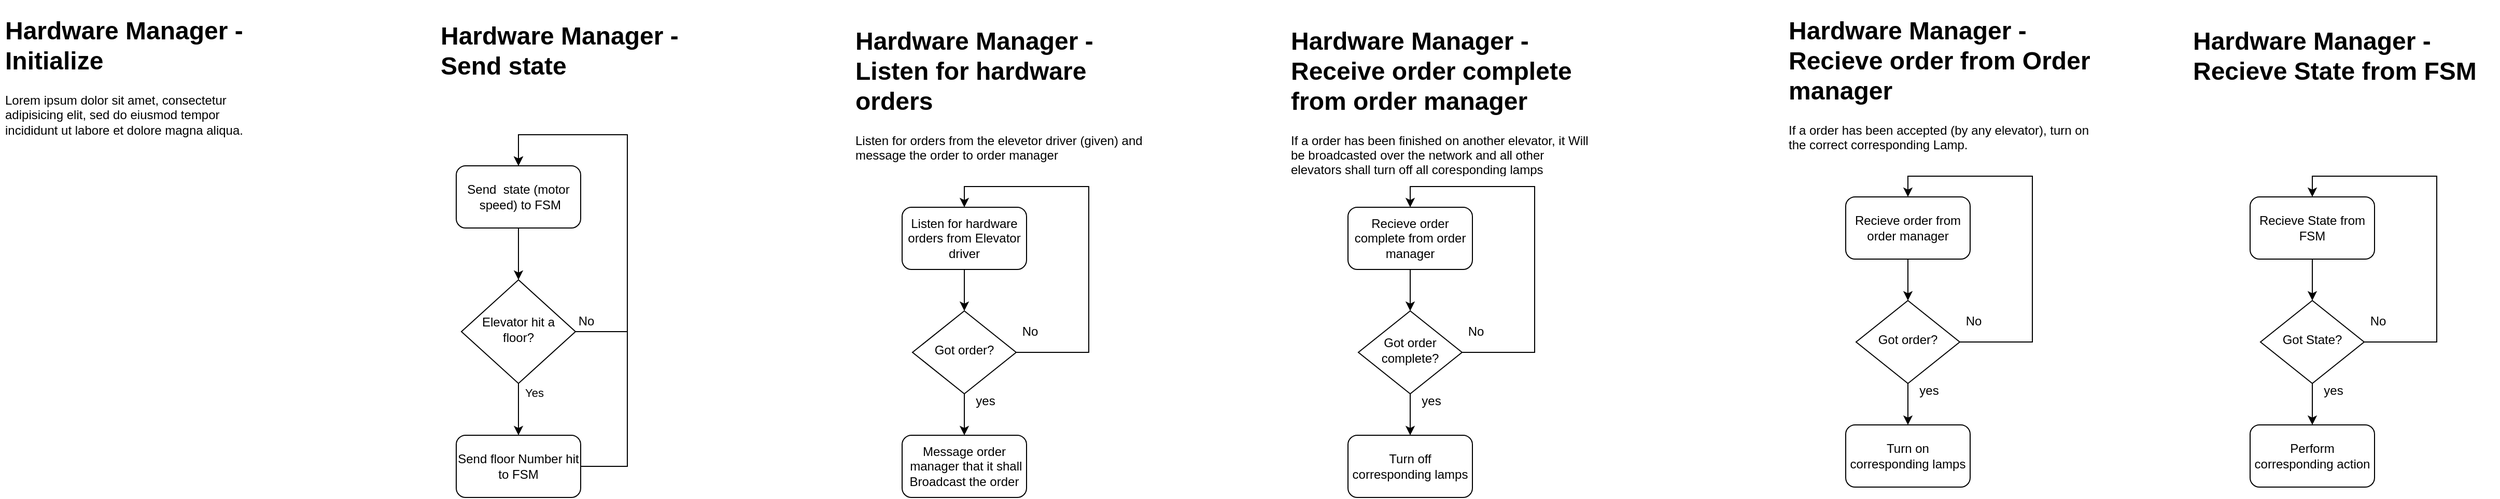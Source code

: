 <mxfile version="12.6.7" type="device"><diagram id="C5RBs43oDa-KdzZeNtuy" name="Page-1"><mxGraphModel dx="1351" dy="807" grid="1" gridSize="10" guides="1" tooltips="1" connect="1" arrows="1" fold="1" page="1" pageScale="1" pageWidth="827" pageHeight="1169" math="0" shadow="0"><root><mxCell id="WIyWlLk6GJQsqaUBKTNV-0"/><mxCell id="WIyWlLk6GJQsqaUBKTNV-1" parent="WIyWlLk6GJQsqaUBKTNV-0"/><mxCell id="76rt-XCjgY6OG5Y0MCDR-4" value="" style="edgeStyle=orthogonalEdgeStyle;rounded=0;orthogonalLoop=1;jettySize=auto;html=1;" edge="1" parent="WIyWlLk6GJQsqaUBKTNV-1" source="WIyWlLk6GJQsqaUBKTNV-3" target="WIyWlLk6GJQsqaUBKTNV-6"><mxGeometry relative="1" as="geometry"/></mxCell><mxCell id="WIyWlLk6GJQsqaUBKTNV-3" value="Listen for hardware orders from Elevator driver" style="rounded=1;whiteSpace=wrap;html=1;fontSize=12;glass=0;strokeWidth=1;shadow=0;" parent="WIyWlLk6GJQsqaUBKTNV-1" vertex="1"><mxGeometry x="910" y="200" width="120" height="60" as="geometry"/></mxCell><mxCell id="76rt-XCjgY6OG5Y0MCDR-6" value="" style="edgeStyle=orthogonalEdgeStyle;rounded=0;orthogonalLoop=1;jettySize=auto;html=1;" edge="1" parent="WIyWlLk6GJQsqaUBKTNV-1" source="WIyWlLk6GJQsqaUBKTNV-6" target="76rt-XCjgY6OG5Y0MCDR-5"><mxGeometry relative="1" as="geometry"/></mxCell><mxCell id="76rt-XCjgY6OG5Y0MCDR-9" value="yes" style="text;html=1;align=center;verticalAlign=middle;resizable=0;points=[];labelBackgroundColor=#ffffff;" vertex="1" connectable="0" parent="76rt-XCjgY6OG5Y0MCDR-6"><mxGeometry x="-0.655" relative="1" as="geometry"><mxPoint x="20" as="offset"/></mxGeometry></mxCell><mxCell id="76rt-XCjgY6OG5Y0MCDR-7" style="edgeStyle=orthogonalEdgeStyle;rounded=0;orthogonalLoop=1;jettySize=auto;html=1;entryX=0.5;entryY=0;entryDx=0;entryDy=0;" edge="1" parent="WIyWlLk6GJQsqaUBKTNV-1" source="WIyWlLk6GJQsqaUBKTNV-6" target="WIyWlLk6GJQsqaUBKTNV-3"><mxGeometry relative="1" as="geometry"><Array as="points"><mxPoint x="1090" y="340"/><mxPoint x="1090" y="180"/><mxPoint x="970" y="180"/></Array></mxGeometry></mxCell><mxCell id="76rt-XCjgY6OG5Y0MCDR-8" value="No" style="text;html=1;align=center;verticalAlign=middle;resizable=0;points=[];labelBackgroundColor=#ffffff;" vertex="1" connectable="0" parent="76rt-XCjgY6OG5Y0MCDR-7"><mxGeometry x="-0.926" relative="1" as="geometry"><mxPoint x="-0.7" y="-20" as="offset"/></mxGeometry></mxCell><mxCell id="WIyWlLk6GJQsqaUBKTNV-6" value="Got order?" style="rhombus;whiteSpace=wrap;html=1;shadow=0;fontFamily=Helvetica;fontSize=12;align=center;strokeWidth=1;spacing=6;spacingTop=-4;" parent="WIyWlLk6GJQsqaUBKTNV-1" vertex="1"><mxGeometry x="920" y="300" width="100" height="80" as="geometry"/></mxCell><mxCell id="76rt-XCjgY6OG5Y0MCDR-0" value="&lt;h1&gt;Hardware Manager - Initialize&lt;/h1&gt;&lt;p&gt;Lorem ipsum dolor sit amet, consectetur adipisicing elit, sed do eiusmod tempor incididunt ut labore et dolore magna aliqua.&lt;/p&gt;" style="text;html=1;strokeColor=none;fillColor=none;spacing=5;spacingTop=-20;whiteSpace=wrap;overflow=hidden;rounded=0;" vertex="1" parent="WIyWlLk6GJQsqaUBKTNV-1"><mxGeometry x="40" y="10" width="260" height="140" as="geometry"/></mxCell><mxCell id="76rt-XCjgY6OG5Y0MCDR-3" value="&lt;h1&gt;Hardware Manager - Listen for hardware orders&lt;/h1&gt;&lt;p&gt;Listen for orders from the elevetor driver (given) and message the order to order manager&lt;/p&gt;" style="text;html=1;strokeColor=none;fillColor=none;spacing=5;spacingTop=-20;whiteSpace=wrap;overflow=hidden;rounded=0;" vertex="1" parent="WIyWlLk6GJQsqaUBKTNV-1"><mxGeometry x="860" y="20" width="290" height="140" as="geometry"/></mxCell><mxCell id="76rt-XCjgY6OG5Y0MCDR-5" value="Message order &amp;nbsp;manager that it shall Broadcast the order" style="rounded=1;whiteSpace=wrap;html=1;fontSize=12;glass=0;strokeWidth=1;shadow=0;" vertex="1" parent="WIyWlLk6GJQsqaUBKTNV-1"><mxGeometry x="910" y="420" width="120" height="60" as="geometry"/></mxCell><mxCell id="76rt-XCjgY6OG5Y0MCDR-10" value="&lt;h1&gt;Hardware Manager - Receive order complete from order manager&lt;/h1&gt;&lt;p&gt;If a order has been finished on another elevator, it Will be broadcasted over the network and all other elevators shall turn off all coresponding lamps&lt;/p&gt;" style="text;html=1;strokeColor=none;fillColor=none;spacing=5;spacingTop=-20;whiteSpace=wrap;overflow=hidden;rounded=0;" vertex="1" parent="WIyWlLk6GJQsqaUBKTNV-1"><mxGeometry x="1280" y="20" width="300" height="150" as="geometry"/></mxCell><mxCell id="76rt-XCjgY6OG5Y0MCDR-12" value="" style="edgeStyle=orthogonalEdgeStyle;rounded=0;orthogonalLoop=1;jettySize=auto;html=1;" edge="1" parent="WIyWlLk6GJQsqaUBKTNV-1" source="76rt-XCjgY6OG5Y0MCDR-13" target="76rt-XCjgY6OG5Y0MCDR-18"><mxGeometry relative="1" as="geometry"/></mxCell><mxCell id="76rt-XCjgY6OG5Y0MCDR-13" value="Recieve order complete from order manager" style="rounded=1;whiteSpace=wrap;html=1;fontSize=12;glass=0;strokeWidth=1;shadow=0;" vertex="1" parent="WIyWlLk6GJQsqaUBKTNV-1"><mxGeometry x="1340" y="200" width="120" height="60" as="geometry"/></mxCell><mxCell id="76rt-XCjgY6OG5Y0MCDR-14" value="" style="edgeStyle=orthogonalEdgeStyle;rounded=0;orthogonalLoop=1;jettySize=auto;html=1;" edge="1" parent="WIyWlLk6GJQsqaUBKTNV-1" source="76rt-XCjgY6OG5Y0MCDR-18" target="76rt-XCjgY6OG5Y0MCDR-19"><mxGeometry relative="1" as="geometry"/></mxCell><mxCell id="76rt-XCjgY6OG5Y0MCDR-15" value="yes" style="text;html=1;align=center;verticalAlign=middle;resizable=0;points=[];labelBackgroundColor=#ffffff;" vertex="1" connectable="0" parent="76rt-XCjgY6OG5Y0MCDR-14"><mxGeometry x="-0.655" relative="1" as="geometry"><mxPoint x="20" as="offset"/></mxGeometry></mxCell><mxCell id="76rt-XCjgY6OG5Y0MCDR-16" style="edgeStyle=orthogonalEdgeStyle;rounded=0;orthogonalLoop=1;jettySize=auto;html=1;entryX=0.5;entryY=0;entryDx=0;entryDy=0;" edge="1" parent="WIyWlLk6GJQsqaUBKTNV-1" source="76rt-XCjgY6OG5Y0MCDR-18" target="76rt-XCjgY6OG5Y0MCDR-13"><mxGeometry relative="1" as="geometry"><Array as="points"><mxPoint x="1520" y="340"/><mxPoint x="1520" y="180"/><mxPoint x="1400" y="180"/></Array></mxGeometry></mxCell><mxCell id="76rt-XCjgY6OG5Y0MCDR-17" value="No" style="text;html=1;align=center;verticalAlign=middle;resizable=0;points=[];labelBackgroundColor=#ffffff;" vertex="1" connectable="0" parent="76rt-XCjgY6OG5Y0MCDR-16"><mxGeometry x="-0.926" relative="1" as="geometry"><mxPoint x="-0.7" y="-20" as="offset"/></mxGeometry></mxCell><mxCell id="76rt-XCjgY6OG5Y0MCDR-18" value="Got order complete?" style="rhombus;whiteSpace=wrap;html=1;shadow=0;fontFamily=Helvetica;fontSize=12;align=center;strokeWidth=1;spacing=6;spacingTop=-4;" vertex="1" parent="WIyWlLk6GJQsqaUBKTNV-1"><mxGeometry x="1350" y="300" width="100" height="80" as="geometry"/></mxCell><mxCell id="76rt-XCjgY6OG5Y0MCDR-19" value="Turn off corresponding lamps" style="rounded=1;whiteSpace=wrap;html=1;fontSize=12;glass=0;strokeWidth=1;shadow=0;" vertex="1" parent="WIyWlLk6GJQsqaUBKTNV-1"><mxGeometry x="1340" y="420" width="120" height="60" as="geometry"/></mxCell><mxCell id="76rt-XCjgY6OG5Y0MCDR-20" value="&lt;h1&gt;Hardware Manager - Recieve order from Order manager&lt;/h1&gt;&lt;div&gt;If a order has been accepted (by any elevator), turn on the correct corresponding Lamp.&lt;/div&gt;" style="text;html=1;strokeColor=none;fillColor=none;spacing=5;spacingTop=-20;whiteSpace=wrap;overflow=hidden;rounded=0;" vertex="1" parent="WIyWlLk6GJQsqaUBKTNV-1"><mxGeometry x="1760" y="10" width="300" height="150" as="geometry"/></mxCell><mxCell id="76rt-XCjgY6OG5Y0MCDR-21" value="" style="edgeStyle=orthogonalEdgeStyle;rounded=0;orthogonalLoop=1;jettySize=auto;html=1;" edge="1" parent="WIyWlLk6GJQsqaUBKTNV-1" source="76rt-XCjgY6OG5Y0MCDR-22" target="76rt-XCjgY6OG5Y0MCDR-27"><mxGeometry relative="1" as="geometry"/></mxCell><mxCell id="76rt-XCjgY6OG5Y0MCDR-22" value="Recieve order from order manager" style="rounded=1;whiteSpace=wrap;html=1;fontSize=12;glass=0;strokeWidth=1;shadow=0;" vertex="1" parent="WIyWlLk6GJQsqaUBKTNV-1"><mxGeometry x="1820" y="190" width="120" height="60" as="geometry"/></mxCell><mxCell id="76rt-XCjgY6OG5Y0MCDR-23" value="" style="edgeStyle=orthogonalEdgeStyle;rounded=0;orthogonalLoop=1;jettySize=auto;html=1;" edge="1" parent="WIyWlLk6GJQsqaUBKTNV-1" source="76rt-XCjgY6OG5Y0MCDR-27" target="76rt-XCjgY6OG5Y0MCDR-28"><mxGeometry relative="1" as="geometry"/></mxCell><mxCell id="76rt-XCjgY6OG5Y0MCDR-24" value="yes" style="text;html=1;align=center;verticalAlign=middle;resizable=0;points=[];labelBackgroundColor=#ffffff;" vertex="1" connectable="0" parent="76rt-XCjgY6OG5Y0MCDR-23"><mxGeometry x="-0.655" relative="1" as="geometry"><mxPoint x="20" as="offset"/></mxGeometry></mxCell><mxCell id="76rt-XCjgY6OG5Y0MCDR-25" style="edgeStyle=orthogonalEdgeStyle;rounded=0;orthogonalLoop=1;jettySize=auto;html=1;entryX=0.5;entryY=0;entryDx=0;entryDy=0;" edge="1" parent="WIyWlLk6GJQsqaUBKTNV-1" source="76rt-XCjgY6OG5Y0MCDR-27" target="76rt-XCjgY6OG5Y0MCDR-22"><mxGeometry relative="1" as="geometry"><Array as="points"><mxPoint x="2000" y="330"/><mxPoint x="2000" y="170"/><mxPoint x="1880" y="170"/></Array></mxGeometry></mxCell><mxCell id="76rt-XCjgY6OG5Y0MCDR-26" value="No" style="text;html=1;align=center;verticalAlign=middle;resizable=0;points=[];labelBackgroundColor=#ffffff;" vertex="1" connectable="0" parent="76rt-XCjgY6OG5Y0MCDR-25"><mxGeometry x="-0.926" relative="1" as="geometry"><mxPoint x="-0.7" y="-20" as="offset"/></mxGeometry></mxCell><mxCell id="76rt-XCjgY6OG5Y0MCDR-27" value="Got order?" style="rhombus;whiteSpace=wrap;html=1;shadow=0;fontFamily=Helvetica;fontSize=12;align=center;strokeWidth=1;spacing=6;spacingTop=-4;" vertex="1" parent="WIyWlLk6GJQsqaUBKTNV-1"><mxGeometry x="1830" y="290" width="100" height="80" as="geometry"/></mxCell><mxCell id="76rt-XCjgY6OG5Y0MCDR-28" value="Turn on corresponding lamps" style="rounded=1;whiteSpace=wrap;html=1;fontSize=12;glass=0;strokeWidth=1;shadow=0;" vertex="1" parent="WIyWlLk6GJQsqaUBKTNV-1"><mxGeometry x="1820" y="410" width="120" height="60" as="geometry"/></mxCell><mxCell id="76rt-XCjgY6OG5Y0MCDR-29" value="&lt;h1&gt;Hardware Manager - Send state&lt;/h1&gt;&lt;h1&gt;&lt;br&gt;&lt;/h1&gt;" style="text;html=1;strokeColor=none;fillColor=none;spacing=5;spacingTop=-20;whiteSpace=wrap;overflow=hidden;rounded=0;" vertex="1" parent="WIyWlLk6GJQsqaUBKTNV-1"><mxGeometry x="460" y="15" width="290" height="140" as="geometry"/></mxCell><mxCell id="76rt-XCjgY6OG5Y0MCDR-43" value="" style="edgeStyle=orthogonalEdgeStyle;rounded=0;orthogonalLoop=1;jettySize=auto;html=1;" edge="1" parent="WIyWlLk6GJQsqaUBKTNV-1" source="76rt-XCjgY6OG5Y0MCDR-30" target="76rt-XCjgY6OG5Y0MCDR-39"><mxGeometry relative="1" as="geometry"/></mxCell><mxCell id="76rt-XCjgY6OG5Y0MCDR-30" value="Send &amp;nbsp;state (motor &amp;nbsp;speed) to FSM" style="rounded=1;whiteSpace=wrap;html=1;fontSize=12;glass=0;strokeWidth=1;shadow=0;" vertex="1" parent="WIyWlLk6GJQsqaUBKTNV-1"><mxGeometry x="480" y="160" width="120" height="60" as="geometry"/></mxCell><mxCell id="76rt-XCjgY6OG5Y0MCDR-44" style="edgeStyle=orthogonalEdgeStyle;rounded=0;orthogonalLoop=1;jettySize=auto;html=1;entryX=0.5;entryY=0;entryDx=0;entryDy=0;" edge="1" parent="WIyWlLk6GJQsqaUBKTNV-1" source="76rt-XCjgY6OG5Y0MCDR-39" target="76rt-XCjgY6OG5Y0MCDR-30"><mxGeometry relative="1" as="geometry"><Array as="points"><mxPoint x="645" y="320"/><mxPoint x="645" y="130"/><mxPoint x="540" y="130"/></Array></mxGeometry></mxCell><mxCell id="76rt-XCjgY6OG5Y0MCDR-48" value="No" style="text;html=1;align=center;verticalAlign=middle;resizable=0;points=[];labelBackgroundColor=#ffffff;" vertex="1" connectable="0" parent="76rt-XCjgY6OG5Y0MCDR-44"><mxGeometry x="-0.893" y="-5" relative="1" as="geometry"><mxPoint x="-9.94" y="-15.06" as="offset"/></mxGeometry></mxCell><mxCell id="76rt-XCjgY6OG5Y0MCDR-46" value="Yes" style="edgeStyle=orthogonalEdgeStyle;rounded=0;orthogonalLoop=1;jettySize=auto;html=1;" edge="1" parent="WIyWlLk6GJQsqaUBKTNV-1" source="76rt-XCjgY6OG5Y0MCDR-39" target="76rt-XCjgY6OG5Y0MCDR-45"><mxGeometry x="-0.6" y="15" relative="1" as="geometry"><mxPoint y="-1" as="offset"/></mxGeometry></mxCell><mxCell id="76rt-XCjgY6OG5Y0MCDR-39" value="Elevator hit a floor?" style="rhombus;whiteSpace=wrap;html=1;shadow=0;fontFamily=Helvetica;fontSize=12;align=center;strokeWidth=1;spacing=6;spacingTop=-4;" vertex="1" parent="WIyWlLk6GJQsqaUBKTNV-1"><mxGeometry x="485" y="270" width="110" height="100" as="geometry"/></mxCell><mxCell id="76rt-XCjgY6OG5Y0MCDR-47" style="edgeStyle=orthogonalEdgeStyle;rounded=0;orthogonalLoop=1;jettySize=auto;html=1;entryX=0.5;entryY=0;entryDx=0;entryDy=0;" edge="1" parent="WIyWlLk6GJQsqaUBKTNV-1" source="76rt-XCjgY6OG5Y0MCDR-45" target="76rt-XCjgY6OG5Y0MCDR-30"><mxGeometry relative="1" as="geometry"><Array as="points"><mxPoint x="645" y="450"/><mxPoint x="645" y="130"/><mxPoint x="540" y="130"/></Array></mxGeometry></mxCell><mxCell id="76rt-XCjgY6OG5Y0MCDR-45" value="Send floor Number hit to FSM" style="rounded=1;whiteSpace=wrap;html=1;fontSize=12;glass=0;strokeWidth=1;shadow=0;" vertex="1" parent="WIyWlLk6GJQsqaUBKTNV-1"><mxGeometry x="480" y="420" width="120" height="60" as="geometry"/></mxCell><mxCell id="76rt-XCjgY6OG5Y0MCDR-49" value="&lt;h1&gt;Hardware Manager - Recieve State from FSM&lt;/h1&gt;&lt;div&gt;&lt;br&gt;&lt;/div&gt;" style="text;html=1;strokeColor=none;fillColor=none;spacing=5;spacingTop=-20;whiteSpace=wrap;overflow=hidden;rounded=0;" vertex="1" parent="WIyWlLk6GJQsqaUBKTNV-1"><mxGeometry x="2150" y="20" width="300" height="150" as="geometry"/></mxCell><mxCell id="76rt-XCjgY6OG5Y0MCDR-50" value="" style="edgeStyle=orthogonalEdgeStyle;rounded=0;orthogonalLoop=1;jettySize=auto;html=1;" edge="1" parent="WIyWlLk6GJQsqaUBKTNV-1" source="76rt-XCjgY6OG5Y0MCDR-51" target="76rt-XCjgY6OG5Y0MCDR-56"><mxGeometry relative="1" as="geometry"/></mxCell><mxCell id="76rt-XCjgY6OG5Y0MCDR-51" value="Recieve State from FSM" style="rounded=1;whiteSpace=wrap;html=1;fontSize=12;glass=0;strokeWidth=1;shadow=0;" vertex="1" parent="WIyWlLk6GJQsqaUBKTNV-1"><mxGeometry x="2210" y="190" width="120" height="60" as="geometry"/></mxCell><mxCell id="76rt-XCjgY6OG5Y0MCDR-52" value="" style="edgeStyle=orthogonalEdgeStyle;rounded=0;orthogonalLoop=1;jettySize=auto;html=1;" edge="1" parent="WIyWlLk6GJQsqaUBKTNV-1" source="76rt-XCjgY6OG5Y0MCDR-56" target="76rt-XCjgY6OG5Y0MCDR-57"><mxGeometry relative="1" as="geometry"/></mxCell><mxCell id="76rt-XCjgY6OG5Y0MCDR-53" value="yes" style="text;html=1;align=center;verticalAlign=middle;resizable=0;points=[];labelBackgroundColor=#ffffff;" vertex="1" connectable="0" parent="76rt-XCjgY6OG5Y0MCDR-52"><mxGeometry x="-0.655" relative="1" as="geometry"><mxPoint x="20" as="offset"/></mxGeometry></mxCell><mxCell id="76rt-XCjgY6OG5Y0MCDR-54" style="edgeStyle=orthogonalEdgeStyle;rounded=0;orthogonalLoop=1;jettySize=auto;html=1;entryX=0.5;entryY=0;entryDx=0;entryDy=0;" edge="1" parent="WIyWlLk6GJQsqaUBKTNV-1" source="76rt-XCjgY6OG5Y0MCDR-56" target="76rt-XCjgY6OG5Y0MCDR-51"><mxGeometry relative="1" as="geometry"><Array as="points"><mxPoint x="2390" y="330"/><mxPoint x="2390" y="170"/><mxPoint x="2270" y="170"/></Array></mxGeometry></mxCell><mxCell id="76rt-XCjgY6OG5Y0MCDR-55" value="No" style="text;html=1;align=center;verticalAlign=middle;resizable=0;points=[];labelBackgroundColor=#ffffff;" vertex="1" connectable="0" parent="76rt-XCjgY6OG5Y0MCDR-54"><mxGeometry x="-0.926" relative="1" as="geometry"><mxPoint x="-0.7" y="-20" as="offset"/></mxGeometry></mxCell><mxCell id="76rt-XCjgY6OG5Y0MCDR-56" value="Got State?" style="rhombus;whiteSpace=wrap;html=1;shadow=0;fontFamily=Helvetica;fontSize=12;align=center;strokeWidth=1;spacing=6;spacingTop=-4;" vertex="1" parent="WIyWlLk6GJQsqaUBKTNV-1"><mxGeometry x="2220" y="290" width="100" height="80" as="geometry"/></mxCell><mxCell id="76rt-XCjgY6OG5Y0MCDR-57" value="Perform corresponding action" style="rounded=1;whiteSpace=wrap;html=1;fontSize=12;glass=0;strokeWidth=1;shadow=0;" vertex="1" parent="WIyWlLk6GJQsqaUBKTNV-1"><mxGeometry x="2210" y="410" width="120" height="60" as="geometry"/></mxCell></root></mxGraphModel></diagram></mxfile>